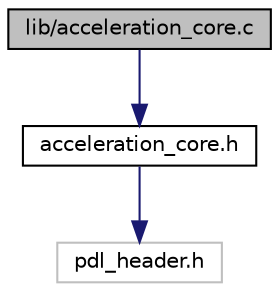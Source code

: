 digraph "lib/acceleration_core.c"
{
 // LATEX_PDF_SIZE
  edge [fontname="Helvetica",fontsize="10",labelfontname="Helvetica",labelfontsize="10"];
  node [fontname="Helvetica",fontsize="10",shape=record];
  Node1 [label="lib/acceleration_core.c",height=0.2,width=0.4,color="black", fillcolor="grey75", style="filled", fontcolor="black",tooltip=" "];
  Node1 -> Node2 [color="midnightblue",fontsize="10",style="solid",fontname="Helvetica"];
  Node2 [label="acceleration_core.h",height=0.2,width=0.4,color="black", fillcolor="white", style="filled",URL="$acceleration__core_8h.html",tooltip="Core function for KXCJK1013 accelerometer chip. These functions are used by acceleration_app...."];
  Node2 -> Node3 [color="midnightblue",fontsize="10",style="solid",fontname="Helvetica"];
  Node3 [label="pdl_header.h",height=0.2,width=0.4,color="grey75", fillcolor="white", style="filled",tooltip=" "];
}
